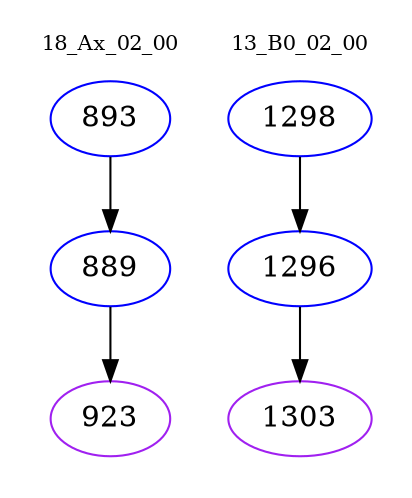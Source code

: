 digraph{
subgraph cluster_0 {
color = white
label = "18_Ax_02_00";
fontsize=10;
T0_893 [label="893", color="blue"]
T0_893 -> T0_889 [color="black"]
T0_889 [label="889", color="blue"]
T0_889 -> T0_923 [color="black"]
T0_923 [label="923", color="purple"]
}
subgraph cluster_1 {
color = white
label = "13_B0_02_00";
fontsize=10;
T1_1298 [label="1298", color="blue"]
T1_1298 -> T1_1296 [color="black"]
T1_1296 [label="1296", color="blue"]
T1_1296 -> T1_1303 [color="black"]
T1_1303 [label="1303", color="purple"]
}
}
